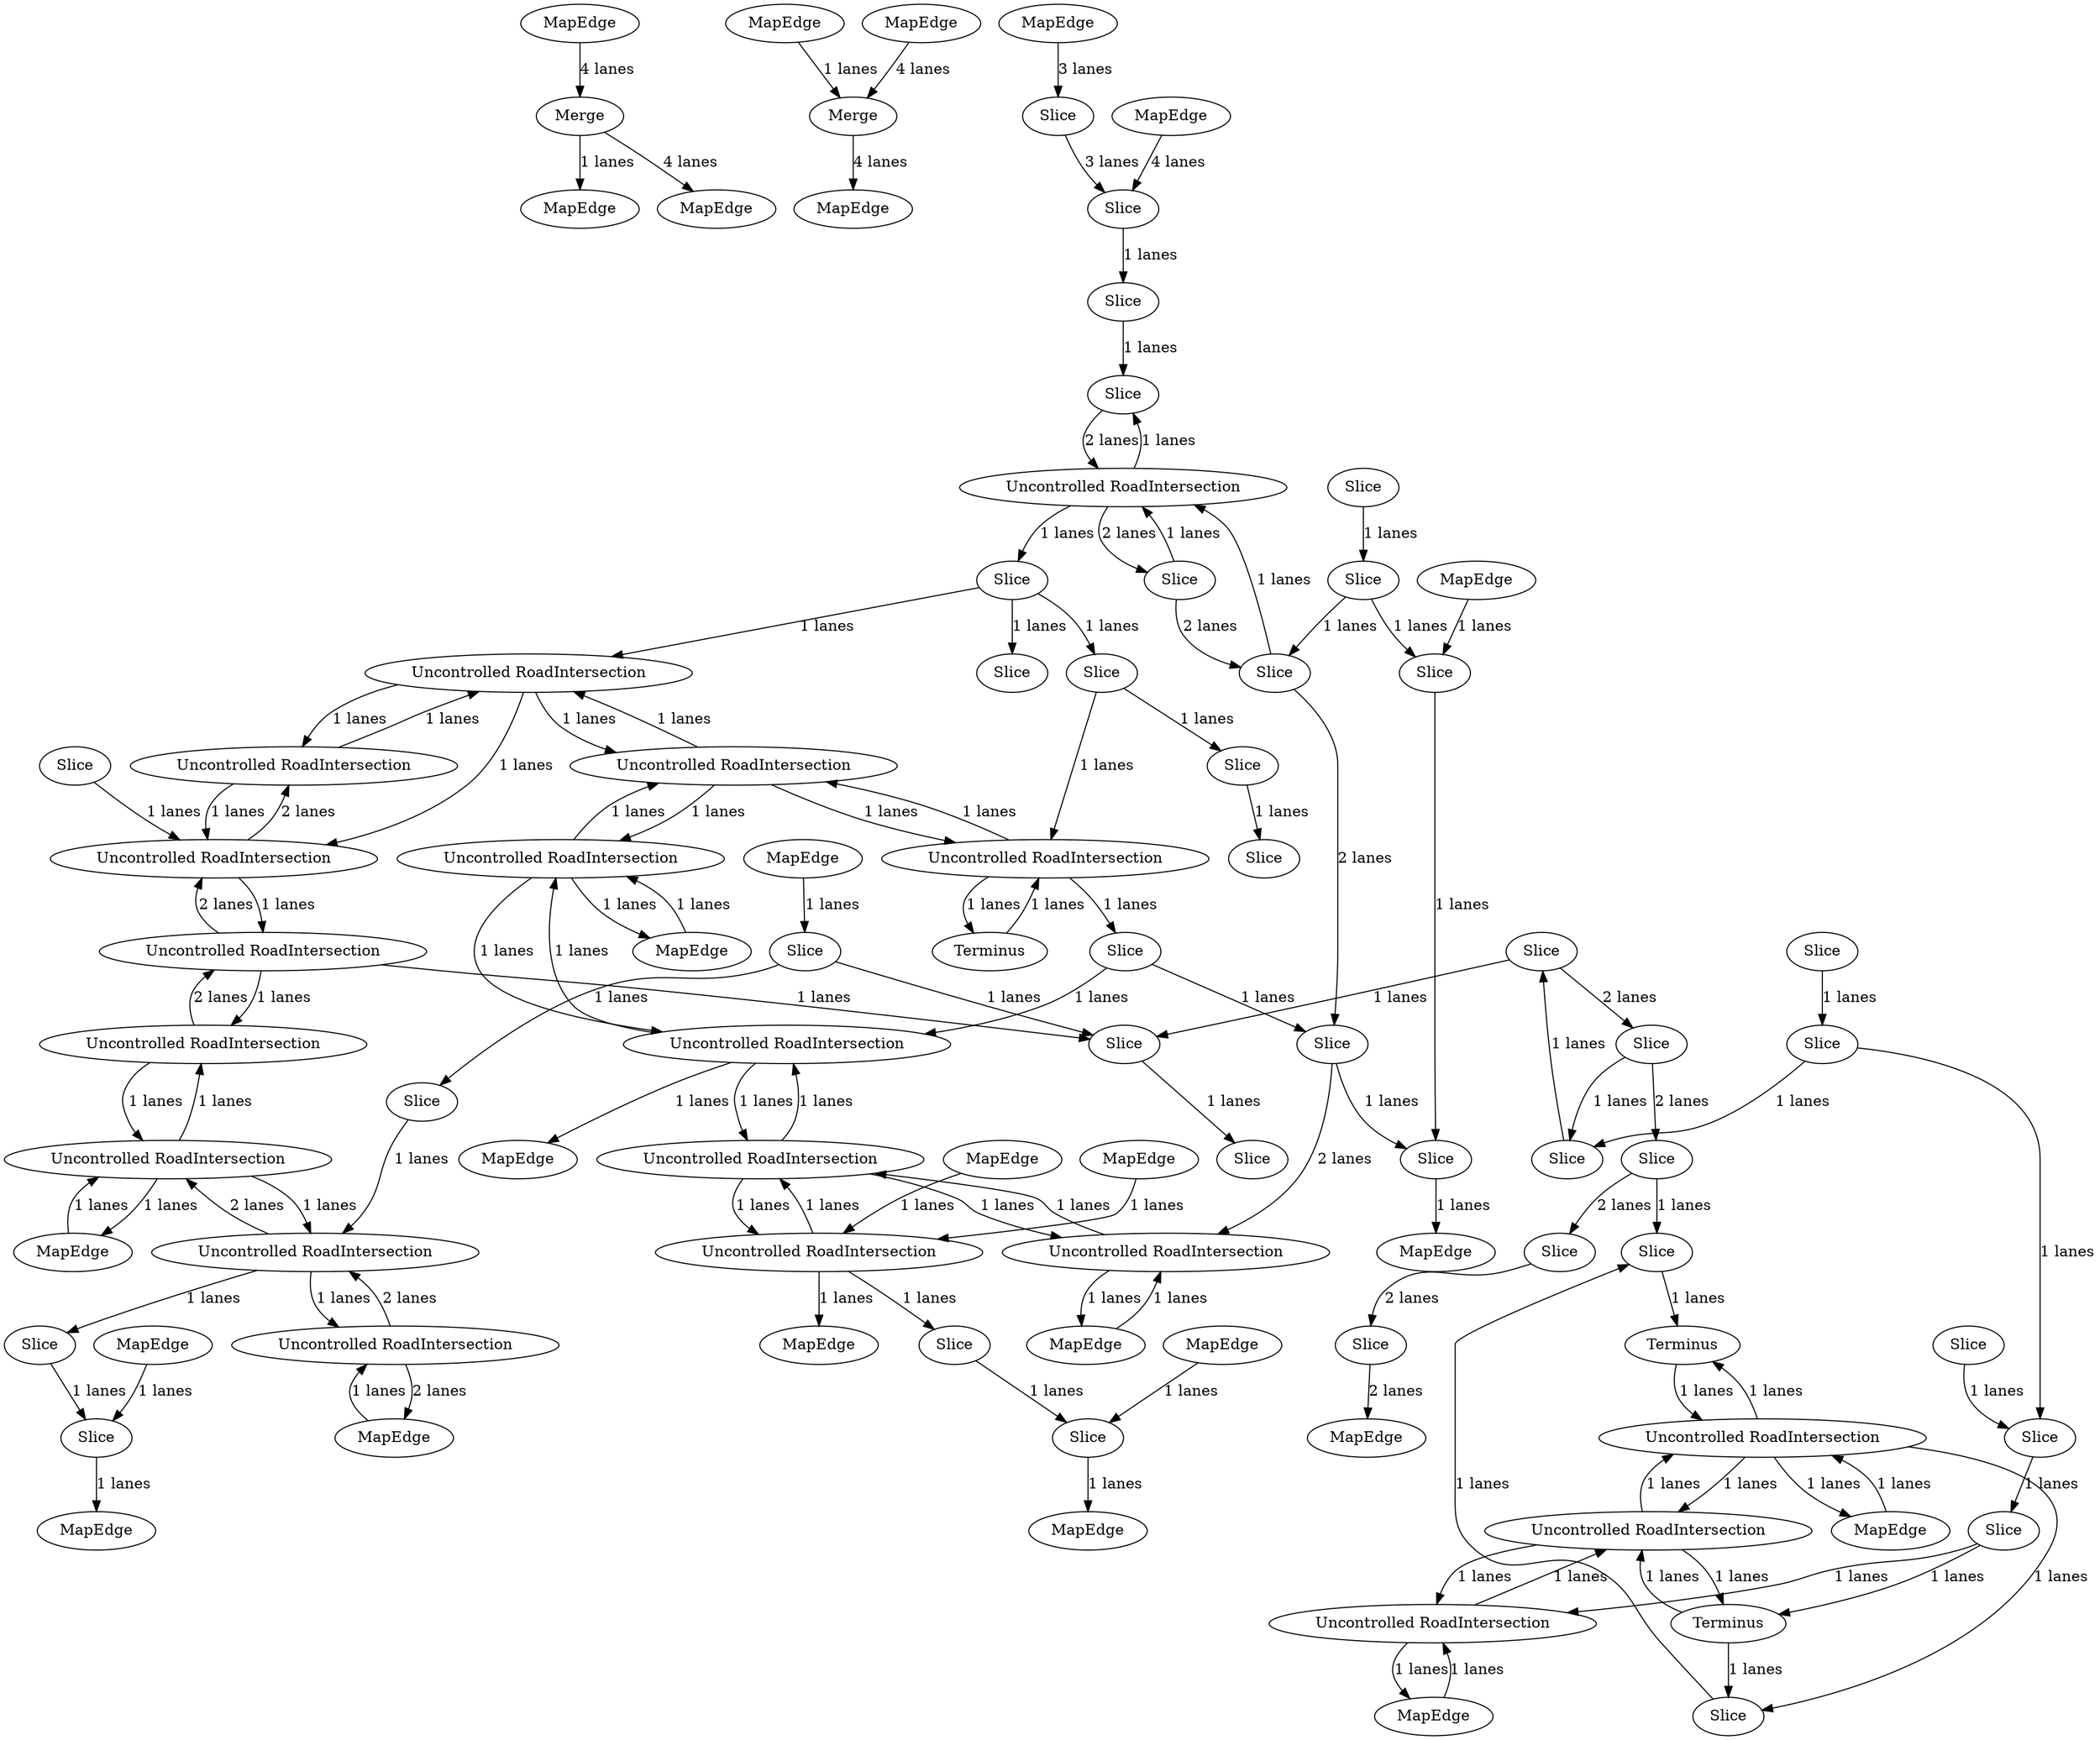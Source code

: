 digraph {
    0 [ label = "Merge" ]
    1 [ label = "MapEdge" ]
    2 [ label = "Merge" ]
    3 [ label = "MapEdge" ]
    4 [ label = "Slice" ]
    5 [ label = "Slice" ]
    6 [ label = "MapEdge" ]
    7 [ label = "Slice" ]
    8 [ label = "Slice" ]
    9 [ label = "Uncontrolled RoadIntersection" ]
    10 [ label = "MapEdge" ]
    11 [ label = "MapEdge" ]
    12 [ label = "Slice" ]
    13 [ label = "MapEdge" ]
    14 [ label = "MapEdge" ]
    15 [ label = "Uncontrolled RoadIntersection" ]
    16 [ label = "Uncontrolled RoadIntersection" ]
    17 [ label = "Uncontrolled RoadIntersection" ]
    18 [ label = "MapEdge" ]
    19 [ label = "Terminus" ]
    20 [ label = "Uncontrolled RoadIntersection" ]
    21 [ label = "Slice" ]
    22 [ label = "Slice" ]
    23 [ label = "MapEdge" ]
    24 [ label = "Terminus" ]
    25 [ label = "Slice" ]
    26 [ label = "Uncontrolled RoadIntersection" ]
    27 [ label = "Uncontrolled RoadIntersection" ]
    28 [ label = "MapEdge" ]
    29 [ label = "MapEdge" ]
    30 [ label = "MapEdge" ]
    31 [ label = "Slice" ]
    32 [ label = "MapEdge" ]
    33 [ label = "MapEdge" ]
    34 [ label = "Slice" ]
    35 [ label = "Slice" ]
    36 [ label = "Slice" ]
    37 [ label = "Slice" ]
    38 [ label = "Slice" ]
    39 [ label = "MapEdge" ]
    40 [ label = "Uncontrolled RoadIntersection" ]
    41 [ label = "MapEdge" ]
    42 [ label = "Uncontrolled RoadIntersection" ]
    43 [ label = "MapEdge" ]
    44 [ label = "Slice" ]
    45 [ label = "Slice" ]
    46 [ label = "Slice" ]
    47 [ label = "Slice" ]
    48 [ label = "MapEdge" ]
    49 [ label = "Slice" ]
    50 [ label = "Slice" ]
    51 [ label = "Slice" ]
    52 [ label = "MapEdge" ]
    53 [ label = "Slice" ]
    54 [ label = "Uncontrolled RoadIntersection" ]
    55 [ label = "Slice" ]
    56 [ label = "Slice" ]
    57 [ label = "Uncontrolled RoadIntersection" ]
    58 [ label = "Slice" ]
    59 [ label = "Slice" ]
    60 [ label = "Slice" ]
    61 [ label = "Uncontrolled RoadIntersection" ]
    62 [ label = "Uncontrolled RoadIntersection" ]
    63 [ label = "Slice" ]
    64 [ label = "Slice" ]
    65 [ label = "Uncontrolled RoadIntersection" ]
    66 [ label = "Slice" ]
    67 [ label = "Slice" ]
    68 [ label = "Slice" ]
    69 [ label = "Uncontrolled RoadIntersection" ]
    70 [ label = "Slice" ]
    71 [ label = "MapEdge" ]
    72 [ label = "MapEdge" ]
    73 [ label = "Slice" ]
    74 [ label = "Slice" ]
    75 [ label = "MapEdge" ]
    76 [ label = "MapEdge" ]
    77 [ label = "MapEdge" ]
    78 [ label = "MapEdge" ]
    79 [ label = "MapEdge" ]
    80 [ label = "Uncontrolled RoadIntersection" ]
    81 [ label = "Uncontrolled RoadIntersection" ]
    82 [ label = "Slice" ]
    83 [ label = "Slice" ]
    84 [ label = "Slice" ]
    85 [ label = "Uncontrolled RoadIntersection" ]
    86 [ label = "Terminus" ]
    87 [ label = "Slice" ]
    88 [ label = "Uncontrolled RoadIntersection" ]
    0 -> 1 [ label = "1 lanes" ]
    2 -> 3 [ label = "4 lanes" ]
    4 -> 54 [ label = "2 lanes" ]
    54 -> 4 [ label = "1 lanes" ]
    54 -> 5 [ label = "2 lanes" ]
    5 -> 54 [ label = "1 lanes" ]
    6 -> 0 [ label = "4 lanes" ]
    7 -> 8 [ label = "1 lanes" ]
    9 -> 10 [ label = "2 lanes" ]
    10 -> 9 [ label = "1 lanes" ]
    11 -> 12 [ label = "3 lanes" ]
    0 -> 13 [ label = "4 lanes" ]
    14 -> 15 [ label = "1 lanes" ]
    15 -> 14 [ label = "1 lanes" ]
    5 -> 55 [ label = "2 lanes" ]
    55 -> 56 [ label = "2 lanes" ]
    56 -> 16 [ label = "2 lanes" ]
    17 -> 57 [ label = "1 lanes" ]
    57 -> 17 [ label = "1 lanes" ]
    57 -> 40 [ label = "1 lanes" ]
    40 -> 57 [ label = "1 lanes" ]
    40 -> 16 [ label = "1 lanes" ]
    16 -> 40 [ label = "1 lanes" ]
    16 -> 18 [ label = "1 lanes" ]
    18 -> 16 [ label = "1 lanes" ]
    81 -> 19 [ label = "1 lanes" ]
    19 -> 81 [ label = "1 lanes" ]
    20 -> 40 [ label = "1 lanes" ]
    40 -> 20 [ label = "1 lanes" ]
    22 -> 21 [ label = "2 lanes" ]
    20 -> 23 [ label = "1 lanes" ]
    25 -> 24 [ label = "1 lanes" ]
    26 -> 88 [ label = "2 lanes" ]
    88 -> 26 [ label = "1 lanes" ]
    88 -> 62 [ label = "2 lanes" ]
    62 -> 88 [ label = "1 lanes" ]
    62 -> 27 [ label = "2 lanes" ]
    27 -> 62 [ label = "1 lanes" ]
    8 -> 4 [ label = "1 lanes" ]
    12 -> 7 [ label = "3 lanes" ]
    21 -> 28 [ label = "2 lanes" ]
    29 -> 2 [ label = "1 lanes" ]
    30 -> 20 [ label = "1 lanes" ]
    31 -> 25 [ label = "1 lanes" ]
    15 -> 85 [ label = "1 lanes" ]
    85 -> 15 [ label = "1 lanes" ]
    85 -> 65 [ label = "1 lanes" ]
    65 -> 85 [ label = "1 lanes" ]
    65 -> 32 [ label = "1 lanes" ]
    32 -> 65 [ label = "1 lanes" ]
    33 -> 17 [ label = "1 lanes" ]
    17 -> 33 [ label = "1 lanes" ]
    17 -> 80 [ label = "1 lanes" ]
    80 -> 17 [ label = "1 lanes" ]
    80 -> 61 [ label = "1 lanes" ]
    61 -> 80 [ label = "1 lanes" ]
    61 -> 27 [ label = "1 lanes" ]
    27 -> 61 [ label = "1 lanes" ]
    31 -> 22 [ label = "2 lanes" ]
    37 -> 31 [ label = "2 lanes" ]
    34 -> 37 [ label = "2 lanes" ]
    36 -> 34 [ label = "1 lanes" ]
    35 -> 36 [ label = "1 lanes" ]
    37 -> 36 [ label = "1 lanes" ]
    67 -> 38 [ label = "1 lanes" ]
    39 -> 67 [ label = "1 lanes" ]
    41 -> 42 [ label = "1 lanes" ]
    42 -> 41 [ label = "1 lanes" ]
    43 -> 7 [ label = "4 lanes" ]
    35 -> 44 [ label = "1 lanes" ]
    46 -> 35 [ label = "1 lanes" ]
    47 -> 25 [ label = "1 lanes" ]
    49 -> 48 [ label = "1 lanes" ]
    51 -> 49 [ label = "1 lanes" ]
    50 -> 51 [ label = "1 lanes" ]
    52 -> 51 [ label = "1 lanes" ]
    59 -> 53 [ label = "1 lanes" ]
    54 -> 59 [ label = "1 lanes" ]
    55 -> 54 [ label = "1 lanes" ]
    50 -> 55 [ label = "1 lanes" ]
    56 -> 49 [ label = "1 lanes" ]
    58 -> 56 [ label = "1 lanes" ]
    81 -> 58 [ label = "1 lanes" ]
    83 -> 81 [ label = "1 lanes" ]
    59 -> 83 [ label = "1 lanes" ]
    59 -> 61 [ label = "1 lanes" ]
    60 -> 65 [ label = "1 lanes" ]
    45 -> 44 [ label = "1 lanes" ]
    58 -> 57 [ label = "1 lanes" ]
    61 -> 62 [ label = "1 lanes" ]
    63 -> 62 [ label = "1 lanes" ]
    42 -> 26 [ label = "1 lanes" ]
    26 -> 42 [ label = "1 lanes" ]
    42 -> 69 [ label = "1 lanes" ]
    69 -> 42 [ label = "2 lanes" ]
    69 -> 9 [ label = "1 lanes" ]
    9 -> 69 [ label = "2 lanes" ]
    64 -> 50 [ label = "1 lanes" ]
    67 -> 66 [ label = "1 lanes" ]
    69 -> 68 [ label = "1 lanes" ]
    66 -> 69 [ label = "1 lanes" ]
    68 -> 70 [ label = "1 lanes" ]
    70 -> 71 [ label = "1 lanes" ]
    72 -> 70 [ label = "1 lanes" ]
    20 -> 73 [ label = "1 lanes" ]
    73 -> 74 [ label = "1 lanes" ]
    75 -> 20 [ label = "1 lanes" ]
    57 -> 76 [ label = "1 lanes" ]
    74 -> 77 [ label = "1 lanes" ]
    78 -> 74 [ label = "1 lanes" ]
    79 -> 2 [ label = "4 lanes" ]
    80 -> 81 [ label = "1 lanes" ]
    81 -> 80 [ label = "1 lanes" ]
    83 -> 82 [ label = "1 lanes" ]
    82 -> 84 [ label = "1 lanes" ]
    85 -> 86 [ label = "1 lanes" ]
    86 -> 85 [ label = "1 lanes" ]
    86 -> 47 [ label = "1 lanes" ]
    60 -> 86 [ label = "1 lanes" ]
    44 -> 60 [ label = "1 lanes" ]
    15 -> 47 [ label = "1 lanes" ]
    15 -> 24 [ label = "1 lanes" ]
    24 -> 15 [ label = "1 lanes" ]
    34 -> 38 [ label = "1 lanes" ]
    38 -> 87 [ label = "1 lanes" ]
    88 -> 38 [ label = "1 lanes" ]
}
